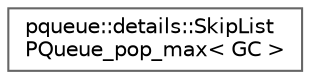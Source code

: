 digraph "类继承关系图"
{
 // LATEX_PDF_SIZE
  bgcolor="transparent";
  edge [fontname=Helvetica,fontsize=10,labelfontname=Helvetica,labelfontsize=10];
  node [fontname=Helvetica,fontsize=10,shape=box,height=0.2,width=0.4];
  rankdir="LR";
  Node0 [id="Node000000",label="pqueue::details::SkipList\lPQueue_pop_max\< GC \>",height=0.2,width=0.4,color="grey40", fillcolor="white", style="filled",URL="$structpqueue_1_1details_1_1_skip_list_p_queue__pop__max.html",tooltip=" "];
}
